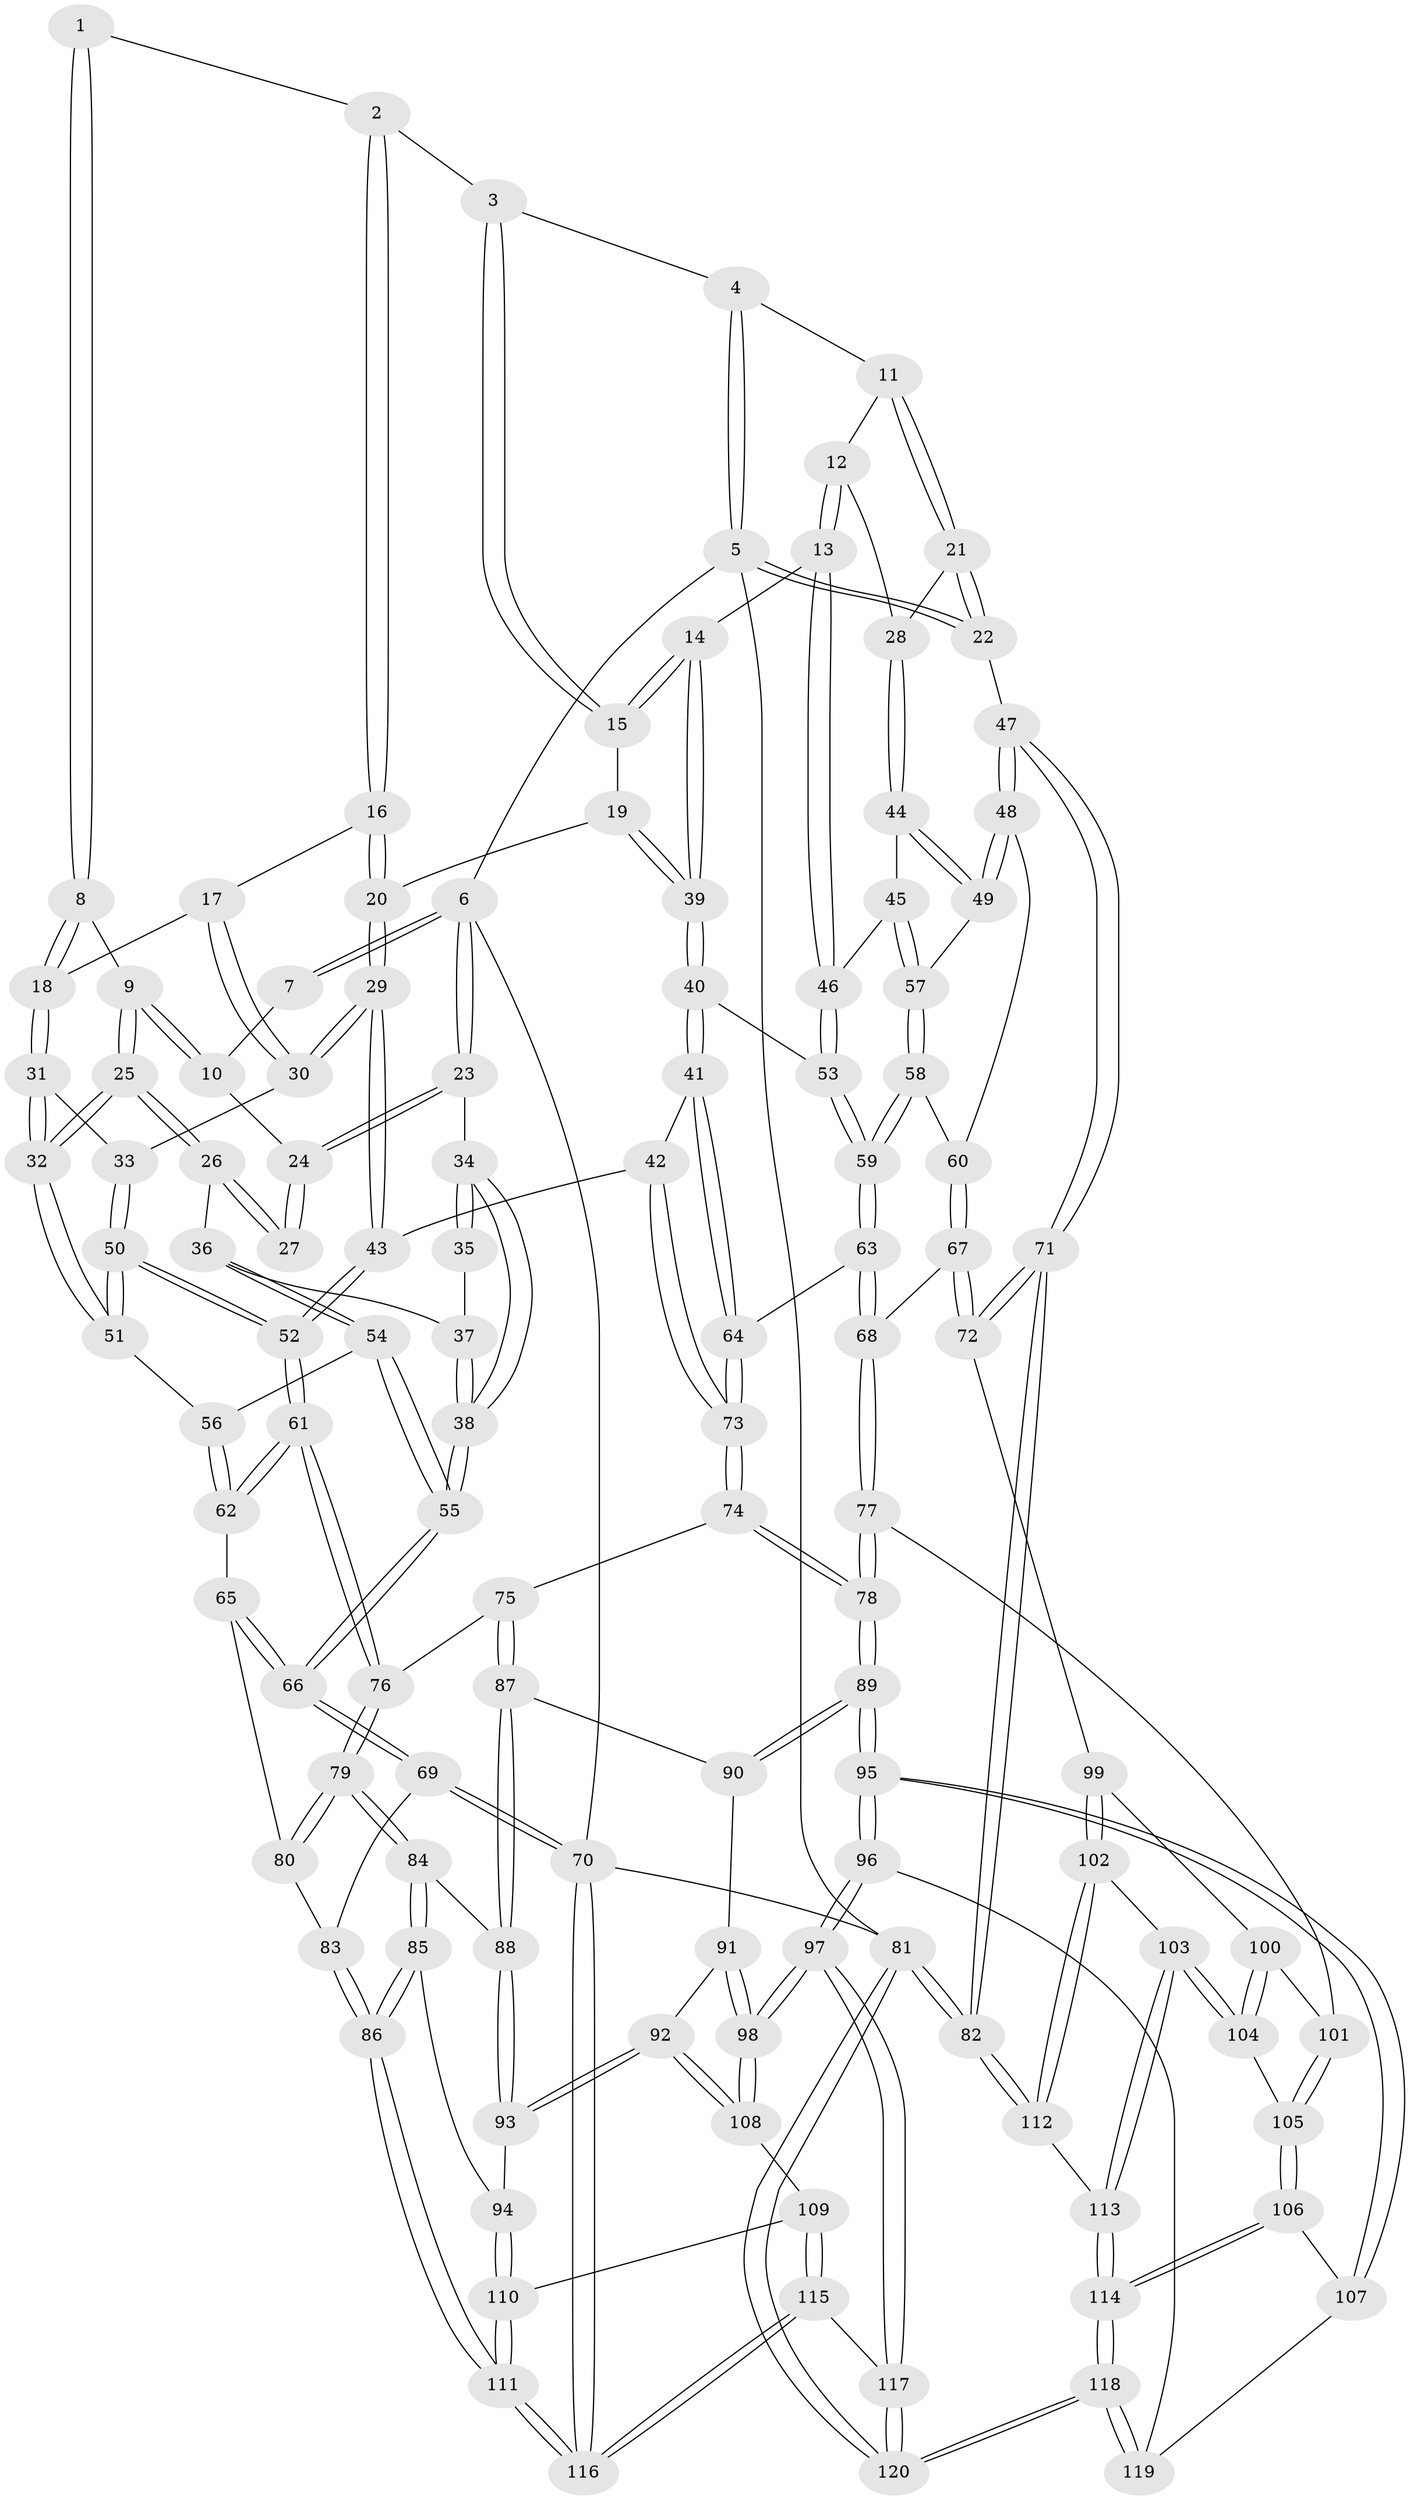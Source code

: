 // Generated by graph-tools (version 1.1) at 2025/03/03/09/25 03:03:12]
// undirected, 120 vertices, 297 edges
graph export_dot {
graph [start="1"]
  node [color=gray90,style=filled];
  1 [pos="+0.34375685477391915+0"];
  2 [pos="+0.38784989196811487+0"];
  3 [pos="+0.5572619184095006+0"];
  4 [pos="+0.7947018959732671+0"];
  5 [pos="+1+0"];
  6 [pos="+0+0"];
  7 [pos="+0.14519134816243404+0"];
  8 [pos="+0.20476508077947075+0.09301175406138283"];
  9 [pos="+0.17411657967651534+0.10375343569766997"];
  10 [pos="+0.09358636921355798+0.06551494540907077"];
  11 [pos="+0.8011599282874227+0"];
  12 [pos="+0.7618768173239516+0.061433932799243786"];
  13 [pos="+0.6996622983846783+0.18041819661794742"];
  14 [pos="+0.694381249143612+0.1789045393679828"];
  15 [pos="+0.5879911214725015+0.1361026231517445"];
  16 [pos="+0.3887068548489302+0.001369589488073568"];
  17 [pos="+0.32575165773512826+0.10760611777616096"];
  18 [pos="+0.2641222046252882+0.12405844511420885"];
  19 [pos="+0.5005155316592196+0.17277796915112423"];
  20 [pos="+0.4841871971515509+0.1705586907130087"];
  21 [pos="+0.9651715293339332+0.16626301583697894"];
  22 [pos="+1+0.18741692541242458"];
  23 [pos="+0+0"];
  24 [pos="+0.08995240556374055+0.06812792190904657"];
  25 [pos="+0.16900220202572308+0.2461482173330353"];
  26 [pos="+0.10883495924751697+0.23835660014184976"];
  27 [pos="+0.0629751128762168+0.11668785617087989"];
  28 [pos="+0.9136803304581342+0.1920788790098106"];
  29 [pos="+0.395925993216129+0.23538806413020547"];
  30 [pos="+0.35813698391471843+0.21965279272127017"];
  31 [pos="+0.24963414764210956+0.21915293632428934"];
  32 [pos="+0.18448297429028152+0.25764094760473333"];
  33 [pos="+0.3511359372085965+0.2212049619217132"];
  34 [pos="+0+0.1680954304154751"];
  35 [pos="+0.028749237832869437+0.13170474405356883"];
  36 [pos="+0.08209102314141341+0.24898370508992576"];
  37 [pos="+0.025815922906101966+0.20704566433806212"];
  38 [pos="+0+0.18693881953846048"];
  39 [pos="+0.5402250379406456+0.27934569507500584"];
  40 [pos="+0.5526994112784067+0.377895624456407"];
  41 [pos="+0.5494606534232156+0.38234155053641244"];
  42 [pos="+0.5224214172462174+0.40676909736693645"];
  43 [pos="+0.41210859163367436+0.3642226017416571"];
  44 [pos="+0.8816518603877265+0.21972408155410653"];
  45 [pos="+0.8278637205036654+0.2408001430121718"];
  46 [pos="+0.7047067451078184+0.1910239433673097"];
  47 [pos="+1+0.40625352503609713"];
  48 [pos="+1+0.40076138834645475"];
  49 [pos="+0.9331867698650352+0.33169479408505237"];
  50 [pos="+0.2425377063334817+0.3717239515425111"];
  51 [pos="+0.20045166029606604+0.31725180537194797"];
  52 [pos="+0.27182968326382684+0.42675730938777523"];
  53 [pos="+0.6695510577126121+0.3179216568325123"];
  54 [pos="+0+0.3652656885961571"];
  55 [pos="+0+0.39728490619835793"];
  56 [pos="+0.04849126590327634+0.39265655510650527"];
  57 [pos="+0.826566140750669+0.3236657726327669"];
  58 [pos="+0.7987082491529902+0.4060801936675474"];
  59 [pos="+0.7827473132645877+0.4143975675877594"];
  60 [pos="+0.9200578910430546+0.4285878257215255"];
  61 [pos="+0.25597415034195914+0.4772391637279904"];
  62 [pos="+0.13551675873523217+0.4802289948098165"];
  63 [pos="+0.7574152804514064+0.47433122187796506"];
  64 [pos="+0.7375637099651242+0.4725648224204115"];
  65 [pos="+0.06865972886073414+0.5477551047735189"];
  66 [pos="+0+0.44195759813565133"];
  67 [pos="+0.8620637321700553+0.6310869305891681"];
  68 [pos="+0.7831917552858083+0.6532846796451366"];
  69 [pos="+0+0.6678727644117646"];
  70 [pos="+0+1"];
  71 [pos="+1+0.627183007815933"];
  72 [pos="+1+0.6364405077218919"];
  73 [pos="+0.5307824625623154+0.5173231729761069"];
  74 [pos="+0.520711212996034+0.5802789135902211"];
  75 [pos="+0.4984600160655791+0.588161103774852"];
  76 [pos="+0.2839105187533668+0.5613988092126082"];
  77 [pos="+0.7771509782792293+0.6603404211097642"];
  78 [pos="+0.6682737677174834+0.6979813699836607"];
  79 [pos="+0.26054432372474134+0.6153079858611505"];
  80 [pos="+0.08319476748844493+0.6316593335203348"];
  81 [pos="+1+1"];
  82 [pos="+1+1"];
  83 [pos="+0.0809575428780522+0.634900463079396"];
  84 [pos="+0.2621985978667351+0.641782395509213"];
  85 [pos="+0.195986173273421+0.7682204531590842"];
  86 [pos="+0.09382817043789528+0.8494867235936691"];
  87 [pos="+0.44720088910770384+0.6827709046325663"];
  88 [pos="+0.3640639599181754+0.7445775564516148"];
  89 [pos="+0.6267444068539212+0.8062136673834635"];
  90 [pos="+0.4756598189632006+0.7707236564533193"];
  91 [pos="+0.4536838760499302+0.7836373909601339"];
  92 [pos="+0.3771505732814039+0.8035588845608079"];
  93 [pos="+0.3661499515831339+0.7802702174923561"];
  94 [pos="+0.2661320550301312+0.7917961236602244"];
  95 [pos="+0.6237227891779533+0.8383363926561078"];
  96 [pos="+0.5924738521678311+0.9199132961402219"];
  97 [pos="+0.5551009051648222+0.9856993472591667"];
  98 [pos="+0.5160703091756527+0.9485898365213975"];
  99 [pos="+0.9936281254425695+0.7701501646313036"];
  100 [pos="+0.9268079570258015+0.7850309750370016"];
  101 [pos="+0.7936814234049065+0.6895348942045387"];
  102 [pos="+0.9483621652232276+0.8791588541494474"];
  103 [pos="+0.9467703082856695+0.8789224190931202"];
  104 [pos="+0.9110976424604056+0.8558540509999123"];
  105 [pos="+0.8445116443933439+0.8497883449169826"];
  106 [pos="+0.828079062458134+0.8780450878558499"];
  107 [pos="+0.7652240950565137+0.8802341929109989"];
  108 [pos="+0.3768116818005281+0.8334515656066721"];
  109 [pos="+0.34788043078161085+0.8576272412563845"];
  110 [pos="+0.2974399944115316+0.8588508239568132"];
  111 [pos="+0.009037029529648258+1"];
  112 [pos="+1+0.9142381985260984"];
  113 [pos="+0.8676472390728518+0.9697488042290127"];
  114 [pos="+0.8419518053288905+0.9965790354779422"];
  115 [pos="+0.28217648035925474+1"];
  116 [pos="+0+1"];
  117 [pos="+0.5312421527729251+1"];
  118 [pos="+0.841613979659448+0.9983842823515674"];
  119 [pos="+0.7637901732112041+0.9443110448885904"];
  120 [pos="+0.8745685678498842+1"];
  1 -- 2;
  1 -- 8;
  1 -- 8;
  2 -- 3;
  2 -- 16;
  2 -- 16;
  3 -- 4;
  3 -- 15;
  3 -- 15;
  4 -- 5;
  4 -- 5;
  4 -- 11;
  5 -- 6;
  5 -- 22;
  5 -- 22;
  5 -- 81;
  6 -- 7;
  6 -- 7;
  6 -- 23;
  6 -- 23;
  6 -- 70;
  7 -- 10;
  8 -- 9;
  8 -- 18;
  8 -- 18;
  9 -- 10;
  9 -- 10;
  9 -- 25;
  9 -- 25;
  10 -- 24;
  11 -- 12;
  11 -- 21;
  11 -- 21;
  12 -- 13;
  12 -- 13;
  12 -- 28;
  13 -- 14;
  13 -- 46;
  13 -- 46;
  14 -- 15;
  14 -- 15;
  14 -- 39;
  14 -- 39;
  15 -- 19;
  16 -- 17;
  16 -- 20;
  16 -- 20;
  17 -- 18;
  17 -- 30;
  17 -- 30;
  18 -- 31;
  18 -- 31;
  19 -- 20;
  19 -- 39;
  19 -- 39;
  20 -- 29;
  20 -- 29;
  21 -- 22;
  21 -- 22;
  21 -- 28;
  22 -- 47;
  23 -- 24;
  23 -- 24;
  23 -- 34;
  24 -- 27;
  24 -- 27;
  25 -- 26;
  25 -- 26;
  25 -- 32;
  25 -- 32;
  26 -- 27;
  26 -- 27;
  26 -- 36;
  28 -- 44;
  28 -- 44;
  29 -- 30;
  29 -- 30;
  29 -- 43;
  29 -- 43;
  30 -- 33;
  31 -- 32;
  31 -- 32;
  31 -- 33;
  32 -- 51;
  32 -- 51;
  33 -- 50;
  33 -- 50;
  34 -- 35;
  34 -- 35;
  34 -- 38;
  34 -- 38;
  35 -- 37;
  36 -- 37;
  36 -- 54;
  36 -- 54;
  37 -- 38;
  37 -- 38;
  38 -- 55;
  38 -- 55;
  39 -- 40;
  39 -- 40;
  40 -- 41;
  40 -- 41;
  40 -- 53;
  41 -- 42;
  41 -- 64;
  41 -- 64;
  42 -- 43;
  42 -- 73;
  42 -- 73;
  43 -- 52;
  43 -- 52;
  44 -- 45;
  44 -- 49;
  44 -- 49;
  45 -- 46;
  45 -- 57;
  45 -- 57;
  46 -- 53;
  46 -- 53;
  47 -- 48;
  47 -- 48;
  47 -- 71;
  47 -- 71;
  48 -- 49;
  48 -- 49;
  48 -- 60;
  49 -- 57;
  50 -- 51;
  50 -- 51;
  50 -- 52;
  50 -- 52;
  51 -- 56;
  52 -- 61;
  52 -- 61;
  53 -- 59;
  53 -- 59;
  54 -- 55;
  54 -- 55;
  54 -- 56;
  55 -- 66;
  55 -- 66;
  56 -- 62;
  56 -- 62;
  57 -- 58;
  57 -- 58;
  58 -- 59;
  58 -- 59;
  58 -- 60;
  59 -- 63;
  59 -- 63;
  60 -- 67;
  60 -- 67;
  61 -- 62;
  61 -- 62;
  61 -- 76;
  61 -- 76;
  62 -- 65;
  63 -- 64;
  63 -- 68;
  63 -- 68;
  64 -- 73;
  64 -- 73;
  65 -- 66;
  65 -- 66;
  65 -- 80;
  66 -- 69;
  66 -- 69;
  67 -- 68;
  67 -- 72;
  67 -- 72;
  68 -- 77;
  68 -- 77;
  69 -- 70;
  69 -- 70;
  69 -- 83;
  70 -- 116;
  70 -- 116;
  70 -- 81;
  71 -- 72;
  71 -- 72;
  71 -- 82;
  71 -- 82;
  72 -- 99;
  73 -- 74;
  73 -- 74;
  74 -- 75;
  74 -- 78;
  74 -- 78;
  75 -- 76;
  75 -- 87;
  75 -- 87;
  76 -- 79;
  76 -- 79;
  77 -- 78;
  77 -- 78;
  77 -- 101;
  78 -- 89;
  78 -- 89;
  79 -- 80;
  79 -- 80;
  79 -- 84;
  79 -- 84;
  80 -- 83;
  81 -- 82;
  81 -- 82;
  81 -- 120;
  81 -- 120;
  82 -- 112;
  82 -- 112;
  83 -- 86;
  83 -- 86;
  84 -- 85;
  84 -- 85;
  84 -- 88;
  85 -- 86;
  85 -- 86;
  85 -- 94;
  86 -- 111;
  86 -- 111;
  87 -- 88;
  87 -- 88;
  87 -- 90;
  88 -- 93;
  88 -- 93;
  89 -- 90;
  89 -- 90;
  89 -- 95;
  89 -- 95;
  90 -- 91;
  91 -- 92;
  91 -- 98;
  91 -- 98;
  92 -- 93;
  92 -- 93;
  92 -- 108;
  92 -- 108;
  93 -- 94;
  94 -- 110;
  94 -- 110;
  95 -- 96;
  95 -- 96;
  95 -- 107;
  95 -- 107;
  96 -- 97;
  96 -- 97;
  96 -- 119;
  97 -- 98;
  97 -- 98;
  97 -- 117;
  97 -- 117;
  98 -- 108;
  98 -- 108;
  99 -- 100;
  99 -- 102;
  99 -- 102;
  100 -- 101;
  100 -- 104;
  100 -- 104;
  101 -- 105;
  101 -- 105;
  102 -- 103;
  102 -- 112;
  102 -- 112;
  103 -- 104;
  103 -- 104;
  103 -- 113;
  103 -- 113;
  104 -- 105;
  105 -- 106;
  105 -- 106;
  106 -- 107;
  106 -- 114;
  106 -- 114;
  107 -- 119;
  108 -- 109;
  109 -- 110;
  109 -- 115;
  109 -- 115;
  110 -- 111;
  110 -- 111;
  111 -- 116;
  111 -- 116;
  112 -- 113;
  113 -- 114;
  113 -- 114;
  114 -- 118;
  114 -- 118;
  115 -- 116;
  115 -- 116;
  115 -- 117;
  117 -- 120;
  117 -- 120;
  118 -- 119;
  118 -- 119;
  118 -- 120;
  118 -- 120;
}
